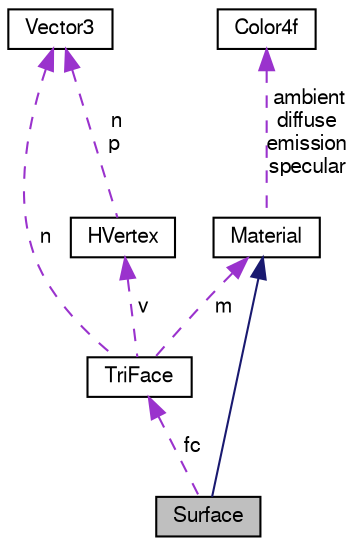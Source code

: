 digraph "Surface"
{
 // LATEX_PDF_SIZE
  bgcolor="transparent";
  edge [fontname="FreeSans",fontsize="10",labelfontname="FreeSans",labelfontsize="10"];
  node [fontname="FreeSans",fontsize="10",shape=record];
  Node1 [label="Surface",height=0.2,width=0.4,color="black", fillcolor="grey75", style="filled", fontcolor="black",tooltip="Surface class."];
  Node2 -> Node1 [dir="back",color="midnightblue",fontsize="10",style="solid",fontname="FreeSans"];
  Node2 [label="Material",height=0.2,width=0.4,color="black",URL="$a01784.html",tooltip="Material class."];
  Node3 -> Node2 [dir="back",color="darkorchid3",fontsize="10",style="dashed",label=" ambient\ndiffuse\nemission\nspecular" ,fontname="FreeSans"];
  Node3 [label="Color4f",height=0.2,width=0.4,color="black",URL="$a01768.html",tooltip="Color4f class."];
  Node4 -> Node1 [dir="back",color="darkorchid3",fontsize="10",style="dashed",label=" fc" ,fontname="FreeSans"];
  Node4 [label="TriFace",height=0.2,width=0.4,color="black",URL="$a01788.html",tooltip="TriFace class."];
  Node2 -> Node4 [dir="back",color="darkorchid3",fontsize="10",style="dashed",label=" m" ,fontname="FreeSans"];
  Node5 -> Node4 [dir="back",color="darkorchid3",fontsize="10",style="dashed",label=" n" ,fontname="FreeSans"];
  Node5 [label="Vector3",height=0.2,width=0.4,color="black",URL="$a01484.html",tooltip="Vector3 class."];
  Node6 -> Node4 [dir="back",color="darkorchid3",fontsize="10",style="dashed",label=" v" ,fontname="FreeSans"];
  Node6 [label="HVertex",height=0.2,width=0.4,color="black",URL="$a01780.html",tooltip="HVertex class."];
  Node5 -> Node6 [dir="back",color="darkorchid3",fontsize="10",style="dashed",label=" n\np" ,fontname="FreeSans"];
}
